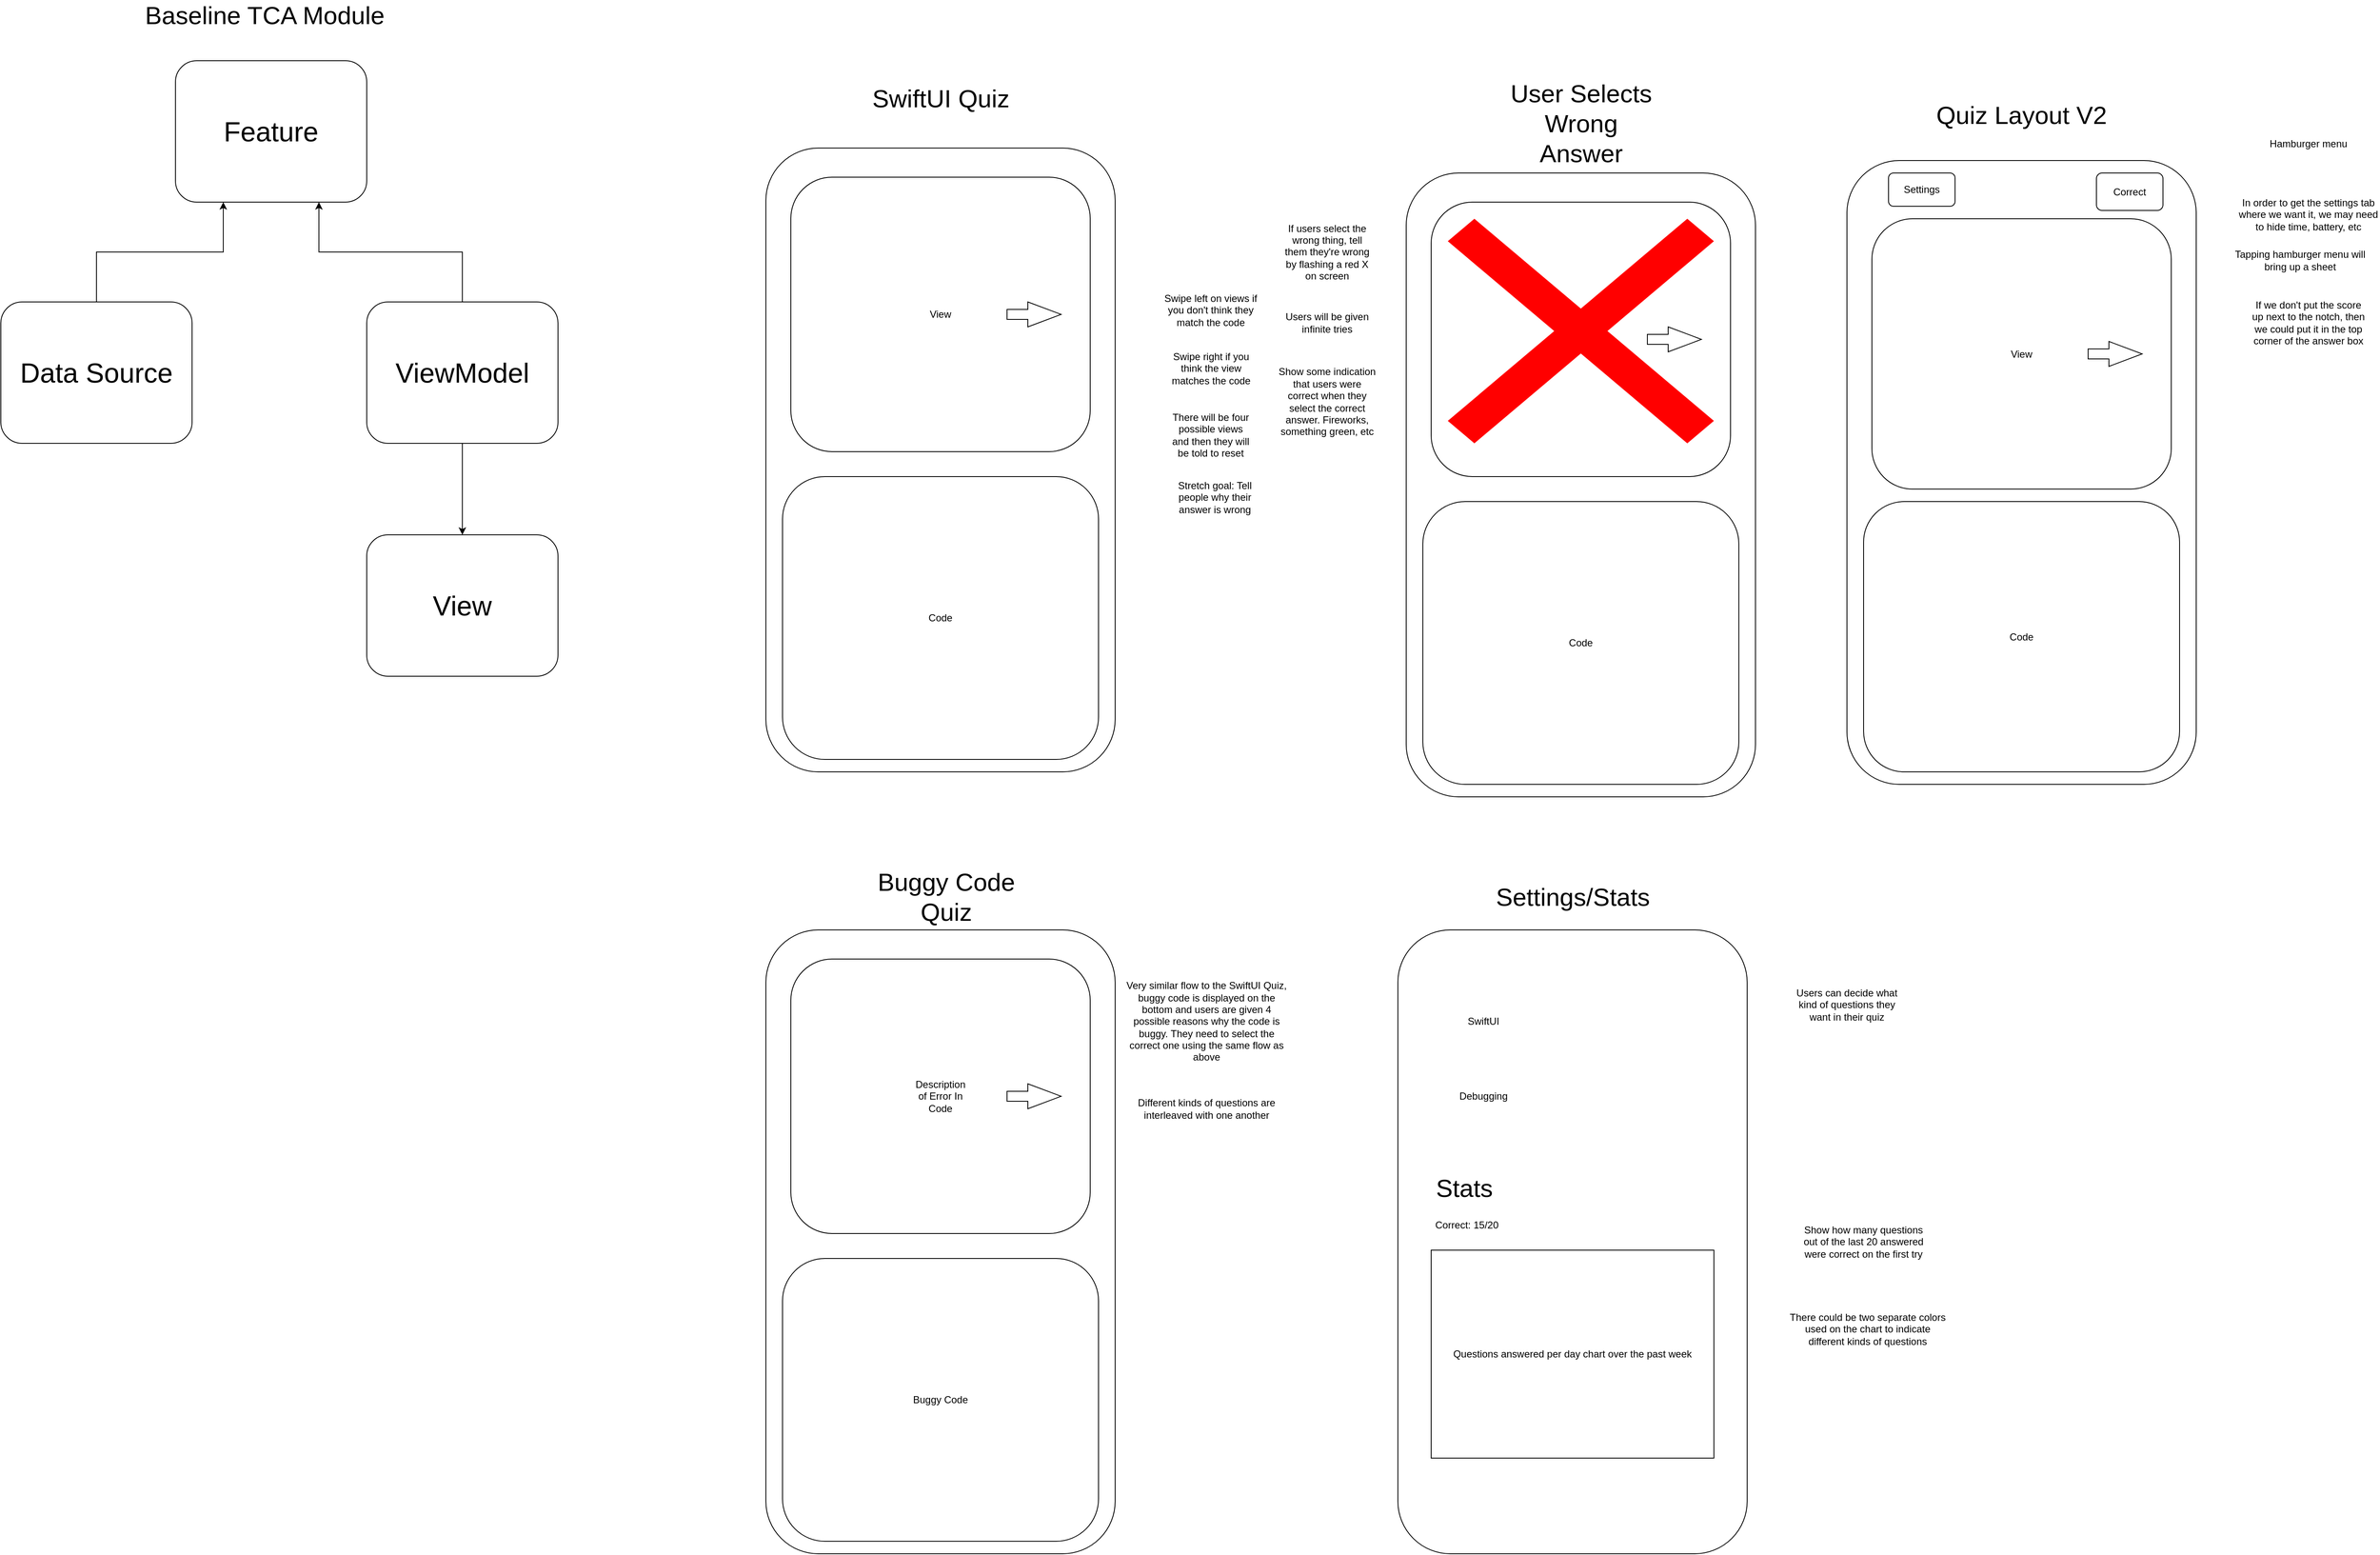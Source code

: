 <mxfile version="22.1.11" type="device">
  <diagram name="Page-1" id="fmUbj85oui5jkqOJb9Qk">
    <mxGraphModel dx="768" dy="1986" grid="1" gridSize="10" guides="1" tooltips="1" connect="1" arrows="1" fold="1" page="1" pageScale="1" pageWidth="850" pageHeight="1100" math="0" shadow="0">
      <root>
        <mxCell id="0" />
        <mxCell id="1" parent="0" />
        <mxCell id="9AutItBFP17Fh7JO7_JK-1" value="&lt;span style=&quot;font-size: 33px;&quot;&gt;Feature&lt;/span&gt;" style="rounded=1;whiteSpace=wrap;html=1;" parent="1" vertex="1">
          <mxGeometry x="260" y="50" width="230" height="170" as="geometry" />
        </mxCell>
        <mxCell id="9AutItBFP17Fh7JO7_JK-6" style="edgeStyle=orthogonalEdgeStyle;rounded=0;orthogonalLoop=1;jettySize=auto;html=1;entryX=0.25;entryY=1;entryDx=0;entryDy=0;" parent="1" source="9AutItBFP17Fh7JO7_JK-2" target="9AutItBFP17Fh7JO7_JK-1" edge="1">
          <mxGeometry relative="1" as="geometry" />
        </mxCell>
        <mxCell id="9AutItBFP17Fh7JO7_JK-2" value="&lt;span style=&quot;font-size: 33px;&quot;&gt;Data Source&lt;/span&gt;" style="rounded=1;whiteSpace=wrap;html=1;" parent="1" vertex="1">
          <mxGeometry x="50" y="340" width="230" height="170" as="geometry" />
        </mxCell>
        <mxCell id="9AutItBFP17Fh7JO7_JK-5" style="edgeStyle=orthogonalEdgeStyle;rounded=0;orthogonalLoop=1;jettySize=auto;html=1;entryX=0.75;entryY=1;entryDx=0;entryDy=0;" parent="1" source="9AutItBFP17Fh7JO7_JK-3" target="9AutItBFP17Fh7JO7_JK-1" edge="1">
          <mxGeometry relative="1" as="geometry" />
        </mxCell>
        <mxCell id="9AutItBFP17Fh7JO7_JK-9" style="edgeStyle=orthogonalEdgeStyle;rounded=0;orthogonalLoop=1;jettySize=auto;html=1;" parent="1" source="9AutItBFP17Fh7JO7_JK-3" target="9AutItBFP17Fh7JO7_JK-8" edge="1">
          <mxGeometry relative="1" as="geometry" />
        </mxCell>
        <mxCell id="9AutItBFP17Fh7JO7_JK-3" value="&lt;span style=&quot;font-size: 33px;&quot;&gt;ViewModel&lt;/span&gt;" style="rounded=1;whiteSpace=wrap;html=1;" parent="1" vertex="1">
          <mxGeometry x="490" y="340" width="230" height="170" as="geometry" />
        </mxCell>
        <mxCell id="9AutItBFP17Fh7JO7_JK-8" value="&lt;span style=&quot;font-size: 33px;&quot;&gt;View&lt;/span&gt;" style="rounded=1;whiteSpace=wrap;html=1;" parent="1" vertex="1">
          <mxGeometry x="490" y="620" width="230" height="170" as="geometry" />
        </mxCell>
        <mxCell id="9AutItBFP17Fh7JO7_JK-10" value="&lt;font style=&quot;font-size: 30px;&quot;&gt;Baseline TCA Module&lt;/font&gt;" style="text;html=1;strokeColor=none;fillColor=none;align=center;verticalAlign=middle;whiteSpace=wrap;rounded=0;" parent="1" vertex="1">
          <mxGeometry x="210" y="-20" width="315" height="30" as="geometry" />
        </mxCell>
        <mxCell id="7JcIEXTM3-_tCm08odfI-1" value="" style="rounded=1;whiteSpace=wrap;html=1;" parent="1" vertex="1">
          <mxGeometry x="970" y="155" width="420" height="750" as="geometry" />
        </mxCell>
        <mxCell id="7JcIEXTM3-_tCm08odfI-2" value="&lt;span style=&quot;font-size: 30px;&quot;&gt;SwiftUI Quiz&lt;/span&gt;" style="text;html=1;strokeColor=none;fillColor=none;align=center;verticalAlign=middle;whiteSpace=wrap;rounded=0;" parent="1" vertex="1">
          <mxGeometry x="1092.5" y="80" width="175" height="30" as="geometry" />
        </mxCell>
        <mxCell id="7JcIEXTM3-_tCm08odfI-4" value="Code" style="rounded=1;whiteSpace=wrap;html=1;" parent="1" vertex="1">
          <mxGeometry x="990" y="550" width="380" height="340" as="geometry" />
        </mxCell>
        <mxCell id="7JcIEXTM3-_tCm08odfI-6" value="" style="rounded=1;whiteSpace=wrap;html=1;" parent="1" vertex="1">
          <mxGeometry x="1000" y="190" width="360" height="330" as="geometry" />
        </mxCell>
        <mxCell id="7JcIEXTM3-_tCm08odfI-7" value="View" style="text;html=1;strokeColor=none;fillColor=none;align=center;verticalAlign=middle;whiteSpace=wrap;rounded=0;" parent="1" vertex="1">
          <mxGeometry x="1150" y="340" width="60" height="30" as="geometry" />
        </mxCell>
        <mxCell id="7JcIEXTM3-_tCm08odfI-8" value="" style="html=1;shadow=0;dashed=0;align=center;verticalAlign=middle;shape=mxgraph.arrows2.arrow;dy=0.6;dx=40;notch=0;" parent="1" vertex="1">
          <mxGeometry x="1260" y="340" width="65" height="30" as="geometry" />
        </mxCell>
        <mxCell id="7JcIEXTM3-_tCm08odfI-11" value="Swipe left on views if you don&#39;t think they match the code" style="text;html=1;strokeColor=none;fillColor=none;align=center;verticalAlign=middle;whiteSpace=wrap;rounded=0;" parent="1" vertex="1">
          <mxGeometry x="1440" y="310" width="130" height="80" as="geometry" />
        </mxCell>
        <mxCell id="7JcIEXTM3-_tCm08odfI-13" value="Swipe right if you think the view matches the code" style="text;html=1;strokeColor=none;fillColor=none;align=center;verticalAlign=middle;whiteSpace=wrap;rounded=0;" parent="1" vertex="1">
          <mxGeometry x="1452.5" y="390" width="105" height="60" as="geometry" />
        </mxCell>
        <mxCell id="7JcIEXTM3-_tCm08odfI-14" value="There will be four possible views and then they will be told to reset" style="text;html=1;strokeColor=none;fillColor=none;align=center;verticalAlign=middle;whiteSpace=wrap;rounded=0;" parent="1" vertex="1">
          <mxGeometry x="1456.25" y="470" width="97.5" height="60" as="geometry" />
        </mxCell>
        <mxCell id="7JcIEXTM3-_tCm08odfI-15" value="If users select the wrong thing, tell them they&#39;re wrong by flashing a red X on screen" style="text;html=1;strokeColor=none;fillColor=none;align=center;verticalAlign=middle;whiteSpace=wrap;rounded=0;" parent="1" vertex="1">
          <mxGeometry x="1590" y="230" width="110" height="100" as="geometry" />
        </mxCell>
        <mxCell id="7JcIEXTM3-_tCm08odfI-17" value="" style="rounded=1;whiteSpace=wrap;html=1;" parent="1" vertex="1">
          <mxGeometry x="1740" y="185" width="420" height="750" as="geometry" />
        </mxCell>
        <mxCell id="7JcIEXTM3-_tCm08odfI-18" value="&lt;span style=&quot;font-size: 30px;&quot;&gt;User Selects Wrong Answer&lt;/span&gt;" style="text;html=1;strokeColor=none;fillColor=none;align=center;verticalAlign=middle;whiteSpace=wrap;rounded=0;" parent="1" vertex="1">
          <mxGeometry x="1862.5" y="110" width="175" height="30" as="geometry" />
        </mxCell>
        <mxCell id="7JcIEXTM3-_tCm08odfI-19" value="Code" style="rounded=1;whiteSpace=wrap;html=1;" parent="1" vertex="1">
          <mxGeometry x="1760" y="580" width="380" height="340" as="geometry" />
        </mxCell>
        <mxCell id="7JcIEXTM3-_tCm08odfI-20" value="" style="rounded=1;whiteSpace=wrap;html=1;" parent="1" vertex="1">
          <mxGeometry x="1770" y="220" width="360" height="330" as="geometry" />
        </mxCell>
        <mxCell id="7JcIEXTM3-_tCm08odfI-21" value="View" style="text;html=1;strokeColor=none;fillColor=none;align=center;verticalAlign=middle;whiteSpace=wrap;rounded=0;" parent="1" vertex="1">
          <mxGeometry x="1920" y="370" width="60" height="30" as="geometry" />
        </mxCell>
        <mxCell id="7JcIEXTM3-_tCm08odfI-22" value="" style="html=1;shadow=0;dashed=0;align=center;verticalAlign=middle;shape=mxgraph.arrows2.arrow;dy=0.6;dx=40;notch=0;" parent="1" vertex="1">
          <mxGeometry x="2030" y="370" width="65" height="30" as="geometry" />
        </mxCell>
        <mxCell id="7JcIEXTM3-_tCm08odfI-23" value="" style="shape=mxgraph.mockup.markup.redX;fillColor=#ff0000;html=1;shadow=0;whiteSpace=wrap;strokeColor=none;" parent="1" vertex="1">
          <mxGeometry x="1790" y="240" width="320" height="270" as="geometry" />
        </mxCell>
        <mxCell id="7JcIEXTM3-_tCm08odfI-24" value="Users will be given infinite tries" style="text;html=1;strokeColor=none;fillColor=none;align=center;verticalAlign=middle;whiteSpace=wrap;rounded=0;" parent="1" vertex="1">
          <mxGeometry x="1590" y="330" width="110" height="70" as="geometry" />
        </mxCell>
        <mxCell id="7JcIEXTM3-_tCm08odfI-25" value="Show some indication that users were correct when they select the correct answer. Fireworks, something green, etc" style="text;html=1;strokeColor=none;fillColor=none;align=center;verticalAlign=middle;whiteSpace=wrap;rounded=0;" parent="1" vertex="1">
          <mxGeometry x="1585" y="410" width="120" height="100" as="geometry" />
        </mxCell>
        <mxCell id="7JcIEXTM3-_tCm08odfI-26" value="" style="rounded=1;whiteSpace=wrap;html=1;" parent="1" vertex="1">
          <mxGeometry x="970" y="1095" width="420" height="750" as="geometry" />
        </mxCell>
        <mxCell id="7JcIEXTM3-_tCm08odfI-27" value="&lt;span style=&quot;font-size: 30px;&quot;&gt;Buggy Code Quiz&lt;/span&gt;" style="text;html=1;strokeColor=none;fillColor=none;align=center;verticalAlign=middle;whiteSpace=wrap;rounded=0;" parent="1" vertex="1">
          <mxGeometry x="1092.5" y="1020" width="187.5" height="70" as="geometry" />
        </mxCell>
        <mxCell id="7JcIEXTM3-_tCm08odfI-28" value="Buggy Code" style="rounded=1;whiteSpace=wrap;html=1;" parent="1" vertex="1">
          <mxGeometry x="990" y="1490" width="380" height="340" as="geometry" />
        </mxCell>
        <mxCell id="7JcIEXTM3-_tCm08odfI-29" value="" style="rounded=1;whiteSpace=wrap;html=1;" parent="1" vertex="1">
          <mxGeometry x="1000" y="1130" width="360" height="330" as="geometry" />
        </mxCell>
        <mxCell id="7JcIEXTM3-_tCm08odfI-30" value="Description of Error In Code" style="text;html=1;strokeColor=none;fillColor=none;align=center;verticalAlign=middle;whiteSpace=wrap;rounded=0;" parent="1" vertex="1">
          <mxGeometry x="1150" y="1280" width="60" height="30" as="geometry" />
        </mxCell>
        <mxCell id="7JcIEXTM3-_tCm08odfI-31" value="" style="html=1;shadow=0;dashed=0;align=center;verticalAlign=middle;shape=mxgraph.arrows2.arrow;dy=0.6;dx=40;notch=0;" parent="1" vertex="1">
          <mxGeometry x="1260" y="1280" width="65" height="30" as="geometry" />
        </mxCell>
        <mxCell id="7JcIEXTM3-_tCm08odfI-37" value="Stretch goal: Tell people why their answer is wrong" style="text;html=1;strokeColor=none;fillColor=none;align=center;verticalAlign=middle;whiteSpace=wrap;rounded=0;" parent="1" vertex="1">
          <mxGeometry x="1450" y="550" width="120" height="50" as="geometry" />
        </mxCell>
        <mxCell id="7JcIEXTM3-_tCm08odfI-38" value="Very similar flow to the SwiftUI Quiz, buggy code is displayed on the bottom and users are given 4 possible reasons why the code is buggy. They need to select the correct one using the same flow as above" style="text;html=1;strokeColor=none;fillColor=none;align=center;verticalAlign=middle;whiteSpace=wrap;rounded=0;" parent="1" vertex="1">
          <mxGeometry x="1400" y="1140" width="200" height="130" as="geometry" />
        </mxCell>
        <mxCell id="7JcIEXTM3-_tCm08odfI-39" value="Different kinds of questions are interleaved with one another" style="text;html=1;strokeColor=none;fillColor=none;align=center;verticalAlign=middle;whiteSpace=wrap;rounded=0;" parent="1" vertex="1">
          <mxGeometry x="1410" y="1270" width="180" height="80" as="geometry" />
        </mxCell>
        <mxCell id="7JcIEXTM3-_tCm08odfI-40" value="" style="rounded=1;whiteSpace=wrap;html=1;movable=0;resizable=0;rotatable=0;deletable=0;editable=0;locked=1;connectable=0;" parent="1" vertex="1">
          <mxGeometry x="1730" y="1095" width="420" height="750" as="geometry" />
        </mxCell>
        <mxCell id="7JcIEXTM3-_tCm08odfI-41" value="&lt;span style=&quot;font-size: 30px;&quot;&gt;Settings/Stats&lt;/span&gt;" style="text;html=1;strokeColor=none;fillColor=none;align=center;verticalAlign=middle;whiteSpace=wrap;rounded=0;" parent="1" vertex="1">
          <mxGeometry x="1852.5" y="1040" width="175" height="30" as="geometry" />
        </mxCell>
        <mxCell id="7JcIEXTM3-_tCm08odfI-46" value="SwiftUI" style="text;html=1;strokeColor=none;fillColor=none;align=center;verticalAlign=middle;whiteSpace=wrap;rounded=0;" parent="1" vertex="1">
          <mxGeometry x="1802.5" y="1190" width="60" height="30" as="geometry" />
        </mxCell>
        <mxCell id="7JcIEXTM3-_tCm08odfI-50" value="" style="shape=image;html=1;verticalAlign=top;verticalLabelPosition=bottom;labelBackgroundColor=#ffffff;imageAspect=0;aspect=fixed;image=https://cdn1.iconfinder.com/data/icons/unicons-line-vol-6/24/toggle-off-128.png" parent="1" vertex="1">
          <mxGeometry x="2010" y="1170.5" width="69" height="69" as="geometry" />
        </mxCell>
        <mxCell id="7JcIEXTM3-_tCm08odfI-54" value="Debugging" style="text;html=1;strokeColor=none;fillColor=none;align=center;verticalAlign=middle;whiteSpace=wrap;rounded=0;" parent="1" vertex="1">
          <mxGeometry x="1802.5" y="1280" width="60" height="30" as="geometry" />
        </mxCell>
        <mxCell id="7JcIEXTM3-_tCm08odfI-55" value="" style="shape=image;html=1;verticalAlign=top;verticalLabelPosition=bottom;labelBackgroundColor=#ffffff;imageAspect=0;aspect=fixed;image=https://cdn1.iconfinder.com/data/icons/unicons-line-vol-6/24/toggle-off-128.png" parent="1" vertex="1">
          <mxGeometry x="2010" y="1260.5" width="69" height="69" as="geometry" />
        </mxCell>
        <mxCell id="7JcIEXTM3-_tCm08odfI-56" value="Users can decide what kind of questions they want in their quiz" style="text;html=1;strokeColor=none;fillColor=none;align=center;verticalAlign=middle;whiteSpace=wrap;rounded=0;" parent="1" vertex="1">
          <mxGeometry x="2200" y="1140.5" width="140" height="89.5" as="geometry" />
        </mxCell>
        <mxCell id="7JcIEXTM3-_tCm08odfI-60" value="" style="rounded=1;whiteSpace=wrap;html=1;" parent="1" vertex="1">
          <mxGeometry x="2270" y="170" width="420" height="750" as="geometry" />
        </mxCell>
        <mxCell id="7JcIEXTM3-_tCm08odfI-61" value="&lt;span style=&quot;font-size: 30px;&quot;&gt;Quiz Layout V2&lt;/span&gt;" style="text;html=1;strokeColor=none;fillColor=none;align=center;verticalAlign=middle;whiteSpace=wrap;rounded=0;" parent="1" vertex="1">
          <mxGeometry x="2371.25" y="100" width="217.5" height="30" as="geometry" />
        </mxCell>
        <mxCell id="7JcIEXTM3-_tCm08odfI-62" value="Code" style="rounded=1;whiteSpace=wrap;html=1;" parent="1" vertex="1">
          <mxGeometry x="2290" y="580" width="380" height="325" as="geometry" />
        </mxCell>
        <mxCell id="7JcIEXTM3-_tCm08odfI-63" value="View" style="rounded=1;whiteSpace=wrap;html=1;" parent="1" vertex="1">
          <mxGeometry x="2300" y="240" width="360" height="325" as="geometry" />
        </mxCell>
        <mxCell id="7JcIEXTM3-_tCm08odfI-65" value="" style="html=1;shadow=0;dashed=0;align=center;verticalAlign=middle;shape=mxgraph.arrows2.arrow;dy=0.6;dx=40;notch=0;" parent="1" vertex="1">
          <mxGeometry x="2560" y="387.5" width="65" height="30" as="geometry" />
        </mxCell>
        <mxCell id="7JcIEXTM3-_tCm08odfI-67" value="Settings" style="rounded=1;whiteSpace=wrap;html=1;" parent="1" vertex="1">
          <mxGeometry x="2320" y="185" width="80" height="40" as="geometry" />
        </mxCell>
        <mxCell id="7JcIEXTM3-_tCm08odfI-68" value="In order to get the settings tab where we want it, we may need to hide time, battery, etc" style="text;html=1;strokeColor=none;fillColor=none;align=center;verticalAlign=middle;whiteSpace=wrap;rounded=0;" parent="1" vertex="1">
          <mxGeometry x="2740" y="180" width="170" height="110" as="geometry" />
        </mxCell>
        <mxCell id="7JcIEXTM3-_tCm08odfI-69" value="Hamburger menu" style="text;html=1;strokeColor=none;fillColor=none;align=center;verticalAlign=middle;whiteSpace=wrap;rounded=0;" parent="1" vertex="1">
          <mxGeometry x="2755" y="115" width="140" height="70" as="geometry" />
        </mxCell>
        <mxCell id="7JcIEXTM3-_tCm08odfI-71" value="Tapping hamburger menu will bring up a sheet" style="text;html=1;strokeColor=none;fillColor=none;align=center;verticalAlign=middle;whiteSpace=wrap;rounded=0;" parent="1" vertex="1">
          <mxGeometry x="2730" y="270" width="170" height="40" as="geometry" />
        </mxCell>
        <mxCell id="7JcIEXTM3-_tCm08odfI-72" value="&lt;font style=&quot;font-size: 30px;&quot;&gt;Stats&lt;/font&gt;" style="text;html=1;strokeColor=none;fillColor=none;align=center;verticalAlign=middle;whiteSpace=wrap;rounded=0;" parent="1" vertex="1">
          <mxGeometry x="1780" y="1390" width="60" height="30" as="geometry" />
        </mxCell>
        <mxCell id="7JcIEXTM3-_tCm08odfI-74" value="Correct: 15/20" style="text;html=1;strokeColor=none;fillColor=none;align=center;verticalAlign=middle;whiteSpace=wrap;rounded=0;" parent="1" vertex="1">
          <mxGeometry x="1762.5" y="1440" width="100" height="20" as="geometry" />
        </mxCell>
        <mxCell id="7JcIEXTM3-_tCm08odfI-76" value="Questions answered per day chart over the past week" style="rounded=0;whiteSpace=wrap;html=1;" parent="1" vertex="1">
          <mxGeometry x="1770" y="1480" width="340" height="250" as="geometry" />
        </mxCell>
        <mxCell id="7JcIEXTM3-_tCm08odfI-77" value="There could be two separate colors used on the chart to indicate different kinds of questions" style="text;html=1;strokeColor=none;fillColor=none;align=center;verticalAlign=middle;whiteSpace=wrap;rounded=0;" parent="1" vertex="1">
          <mxGeometry x="2200" y="1505" width="190" height="140" as="geometry" />
        </mxCell>
        <mxCell id="7JcIEXTM3-_tCm08odfI-78" value="Show how many questions out of the last 20 answered were correct on the first try" style="text;html=1;strokeColor=none;fillColor=none;align=center;verticalAlign=middle;whiteSpace=wrap;rounded=0;" parent="1" vertex="1">
          <mxGeometry x="2210" y="1437.5" width="160" height="65" as="geometry" />
        </mxCell>
        <mxCell id="7JcIEXTM3-_tCm08odfI-79" value="Correct" style="rounded=1;whiteSpace=wrap;html=1;" parent="1" vertex="1">
          <mxGeometry x="2570" y="185" width="80" height="45" as="geometry" />
        </mxCell>
        <mxCell id="7JcIEXTM3-_tCm08odfI-82" value="If we don&#39;t put the score up next to the notch, then we could put it in the top corner of the answer box" style="text;html=1;strokeColor=none;fillColor=none;align=center;verticalAlign=middle;whiteSpace=wrap;rounded=0;" parent="1" vertex="1">
          <mxGeometry x="2755" y="325" width="140" height="80" as="geometry" />
        </mxCell>
      </root>
    </mxGraphModel>
  </diagram>
</mxfile>
